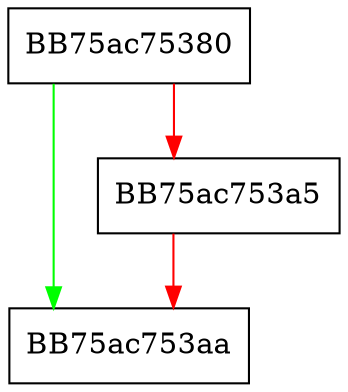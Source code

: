 digraph RecordPush {
  node [shape="box"];
  graph [splines=ortho];
  BB75ac75380 -> BB75ac753aa [color="green"];
  BB75ac75380 -> BB75ac753a5 [color="red"];
  BB75ac753a5 -> BB75ac753aa [color="red"];
}